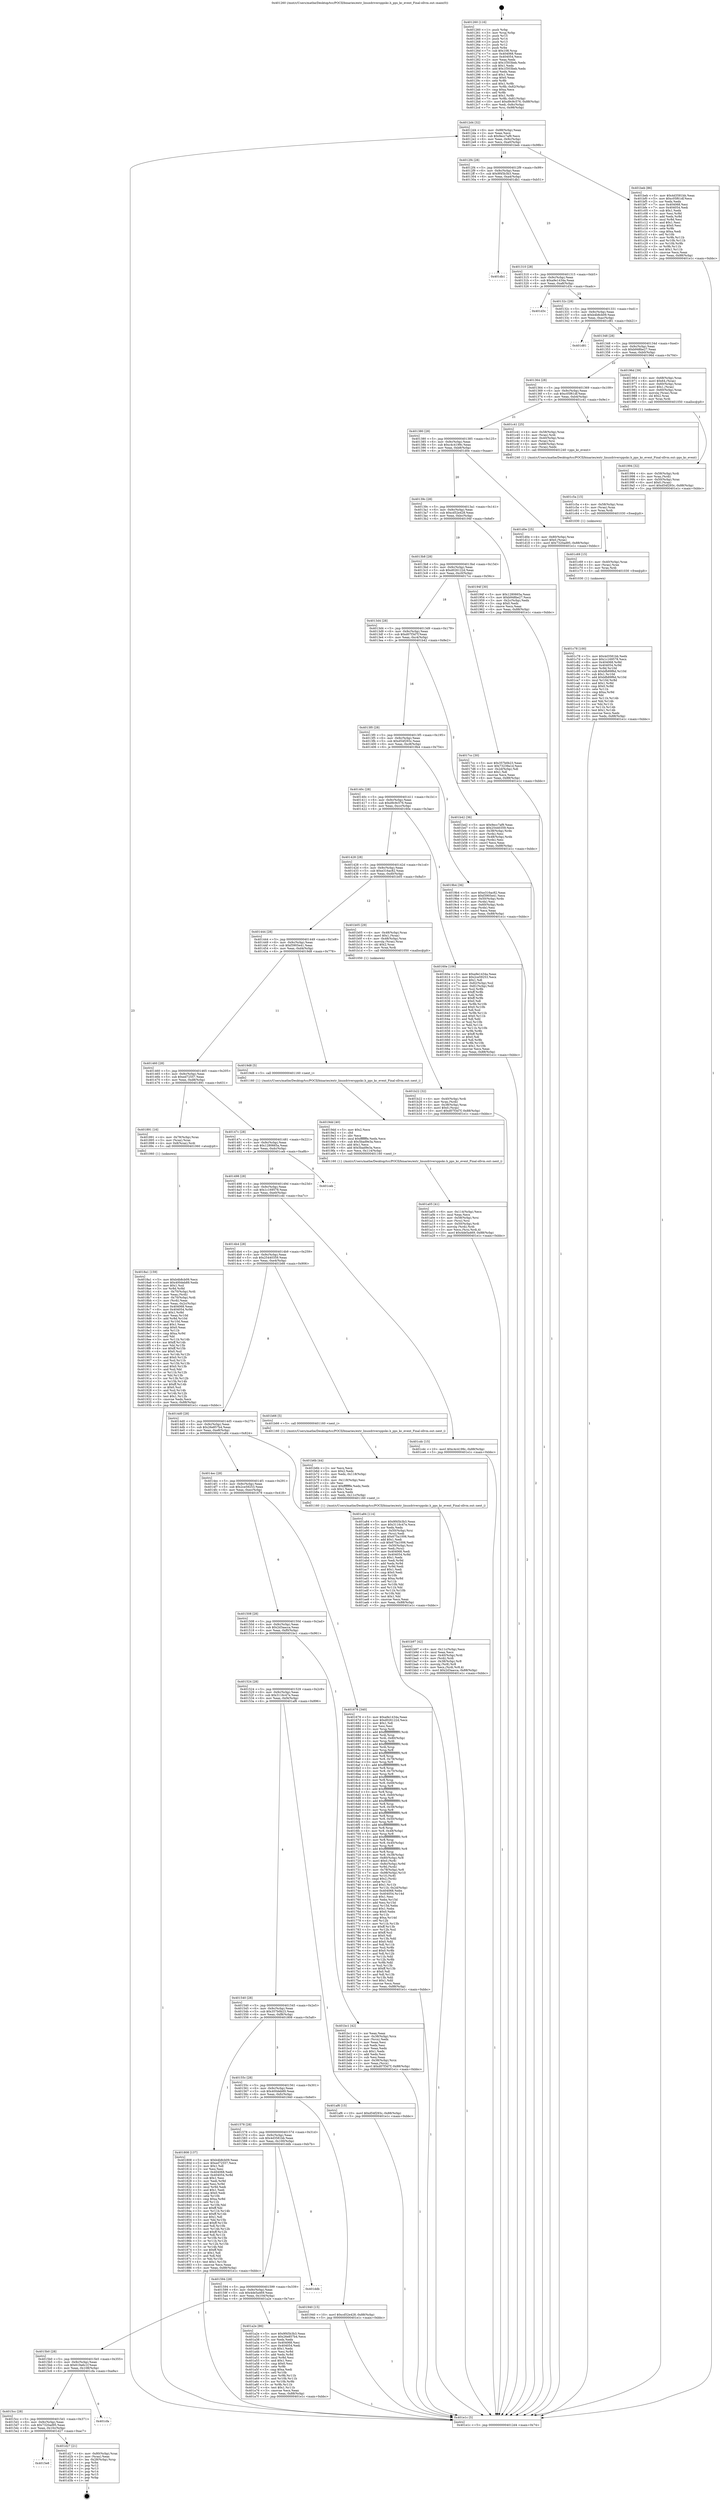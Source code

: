 digraph "0x401260" {
  label = "0x401260 (/mnt/c/Users/mathe/Desktop/tcc/POCII/binaries/extr_linuxdriversppskc.h_pps_kc_event_Final-ollvm.out::main(0))"
  labelloc = "t"
  node[shape=record]

  Entry [label="",width=0.3,height=0.3,shape=circle,fillcolor=black,style=filled]
  "0x4012d4" [label="{
     0x4012d4 [32]\l
     | [instrs]\l
     &nbsp;&nbsp;0x4012d4 \<+6\>: mov -0x88(%rbp),%eax\l
     &nbsp;&nbsp;0x4012da \<+2\>: mov %eax,%ecx\l
     &nbsp;&nbsp;0x4012dc \<+6\>: sub $0x9ecc7af9,%ecx\l
     &nbsp;&nbsp;0x4012e2 \<+6\>: mov %eax,-0x9c(%rbp)\l
     &nbsp;&nbsp;0x4012e8 \<+6\>: mov %ecx,-0xa0(%rbp)\l
     &nbsp;&nbsp;0x4012ee \<+6\>: je 0000000000401beb \<main+0x98b\>\l
  }"]
  "0x401beb" [label="{
     0x401beb [86]\l
     | [instrs]\l
     &nbsp;&nbsp;0x401beb \<+5\>: mov $0x4d3581bb,%eax\l
     &nbsp;&nbsp;0x401bf0 \<+5\>: mov $0xc05f61df,%ecx\l
     &nbsp;&nbsp;0x401bf5 \<+2\>: xor %edx,%edx\l
     &nbsp;&nbsp;0x401bf7 \<+7\>: mov 0x404068,%esi\l
     &nbsp;&nbsp;0x401bfe \<+7\>: mov 0x404054,%edi\l
     &nbsp;&nbsp;0x401c05 \<+3\>: sub $0x1,%edx\l
     &nbsp;&nbsp;0x401c08 \<+3\>: mov %esi,%r8d\l
     &nbsp;&nbsp;0x401c0b \<+3\>: add %edx,%r8d\l
     &nbsp;&nbsp;0x401c0e \<+4\>: imul %r8d,%esi\l
     &nbsp;&nbsp;0x401c12 \<+3\>: and $0x1,%esi\l
     &nbsp;&nbsp;0x401c15 \<+3\>: cmp $0x0,%esi\l
     &nbsp;&nbsp;0x401c18 \<+4\>: sete %r9b\l
     &nbsp;&nbsp;0x401c1c \<+3\>: cmp $0xa,%edi\l
     &nbsp;&nbsp;0x401c1f \<+4\>: setl %r10b\l
     &nbsp;&nbsp;0x401c23 \<+3\>: mov %r9b,%r11b\l
     &nbsp;&nbsp;0x401c26 \<+3\>: and %r10b,%r11b\l
     &nbsp;&nbsp;0x401c29 \<+3\>: xor %r10b,%r9b\l
     &nbsp;&nbsp;0x401c2c \<+3\>: or %r9b,%r11b\l
     &nbsp;&nbsp;0x401c2f \<+4\>: test $0x1,%r11b\l
     &nbsp;&nbsp;0x401c33 \<+3\>: cmovne %ecx,%eax\l
     &nbsp;&nbsp;0x401c36 \<+6\>: mov %eax,-0x88(%rbp)\l
     &nbsp;&nbsp;0x401c3c \<+5\>: jmp 0000000000401e1c \<main+0xbbc\>\l
  }"]
  "0x4012f4" [label="{
     0x4012f4 [28]\l
     | [instrs]\l
     &nbsp;&nbsp;0x4012f4 \<+5\>: jmp 00000000004012f9 \<main+0x99\>\l
     &nbsp;&nbsp;0x4012f9 \<+6\>: mov -0x9c(%rbp),%eax\l
     &nbsp;&nbsp;0x4012ff \<+5\>: sub $0x9f45b3b3,%eax\l
     &nbsp;&nbsp;0x401304 \<+6\>: mov %eax,-0xa4(%rbp)\l
     &nbsp;&nbsp;0x40130a \<+6\>: je 0000000000401db1 \<main+0xb51\>\l
  }"]
  Exit [label="",width=0.3,height=0.3,shape=circle,fillcolor=black,style=filled,peripheries=2]
  "0x401db1" [label="{
     0x401db1\l
  }", style=dashed]
  "0x401310" [label="{
     0x401310 [28]\l
     | [instrs]\l
     &nbsp;&nbsp;0x401310 \<+5\>: jmp 0000000000401315 \<main+0xb5\>\l
     &nbsp;&nbsp;0x401315 \<+6\>: mov -0x9c(%rbp),%eax\l
     &nbsp;&nbsp;0x40131b \<+5\>: sub $0xa9e1434a,%eax\l
     &nbsp;&nbsp;0x401320 \<+6\>: mov %eax,-0xa8(%rbp)\l
     &nbsp;&nbsp;0x401326 \<+6\>: je 0000000000401d3c \<main+0xadc\>\l
  }"]
  "0x4015e8" [label="{
     0x4015e8\l
  }", style=dashed]
  "0x401d3c" [label="{
     0x401d3c\l
  }", style=dashed]
  "0x40132c" [label="{
     0x40132c [28]\l
     | [instrs]\l
     &nbsp;&nbsp;0x40132c \<+5\>: jmp 0000000000401331 \<main+0xd1\>\l
     &nbsp;&nbsp;0x401331 \<+6\>: mov -0x9c(%rbp),%eax\l
     &nbsp;&nbsp;0x401337 \<+5\>: sub $0xb4b8cb09,%eax\l
     &nbsp;&nbsp;0x40133c \<+6\>: mov %eax,-0xac(%rbp)\l
     &nbsp;&nbsp;0x401342 \<+6\>: je 0000000000401d81 \<main+0xb21\>\l
  }"]
  "0x401d27" [label="{
     0x401d27 [21]\l
     | [instrs]\l
     &nbsp;&nbsp;0x401d27 \<+4\>: mov -0x80(%rbp),%rax\l
     &nbsp;&nbsp;0x401d2b \<+2\>: mov (%rax),%eax\l
     &nbsp;&nbsp;0x401d2d \<+4\>: lea -0x28(%rbp),%rsp\l
     &nbsp;&nbsp;0x401d31 \<+1\>: pop %rbx\l
     &nbsp;&nbsp;0x401d32 \<+2\>: pop %r12\l
     &nbsp;&nbsp;0x401d34 \<+2\>: pop %r13\l
     &nbsp;&nbsp;0x401d36 \<+2\>: pop %r14\l
     &nbsp;&nbsp;0x401d38 \<+2\>: pop %r15\l
     &nbsp;&nbsp;0x401d3a \<+1\>: pop %rbp\l
     &nbsp;&nbsp;0x401d3b \<+1\>: ret\l
  }"]
  "0x401d81" [label="{
     0x401d81\l
  }", style=dashed]
  "0x401348" [label="{
     0x401348 [28]\l
     | [instrs]\l
     &nbsp;&nbsp;0x401348 \<+5\>: jmp 000000000040134d \<main+0xed\>\l
     &nbsp;&nbsp;0x40134d \<+6\>: mov -0x9c(%rbp),%eax\l
     &nbsp;&nbsp;0x401353 \<+5\>: sub $0xb948be27,%eax\l
     &nbsp;&nbsp;0x401358 \<+6\>: mov %eax,-0xb0(%rbp)\l
     &nbsp;&nbsp;0x40135e \<+6\>: je 000000000040196d \<main+0x70d\>\l
  }"]
  "0x4015cc" [label="{
     0x4015cc [28]\l
     | [instrs]\l
     &nbsp;&nbsp;0x4015cc \<+5\>: jmp 00000000004015d1 \<main+0x371\>\l
     &nbsp;&nbsp;0x4015d1 \<+6\>: mov -0x9c(%rbp),%eax\l
     &nbsp;&nbsp;0x4015d7 \<+5\>: sub $0x7320ad95,%eax\l
     &nbsp;&nbsp;0x4015dc \<+6\>: mov %eax,-0x10c(%rbp)\l
     &nbsp;&nbsp;0x4015e2 \<+6\>: je 0000000000401d27 \<main+0xac7\>\l
  }"]
  "0x40196d" [label="{
     0x40196d [39]\l
     | [instrs]\l
     &nbsp;&nbsp;0x40196d \<+4\>: mov -0x68(%rbp),%rax\l
     &nbsp;&nbsp;0x401971 \<+6\>: movl $0x64,(%rax)\l
     &nbsp;&nbsp;0x401977 \<+4\>: mov -0x60(%rbp),%rax\l
     &nbsp;&nbsp;0x40197b \<+6\>: movl $0x1,(%rax)\l
     &nbsp;&nbsp;0x401981 \<+4\>: mov -0x60(%rbp),%rax\l
     &nbsp;&nbsp;0x401985 \<+3\>: movslq (%rax),%rax\l
     &nbsp;&nbsp;0x401988 \<+4\>: shl $0x2,%rax\l
     &nbsp;&nbsp;0x40198c \<+3\>: mov %rax,%rdi\l
     &nbsp;&nbsp;0x40198f \<+5\>: call 0000000000401050 \<malloc@plt\>\l
     | [calls]\l
     &nbsp;&nbsp;0x401050 \{1\} (unknown)\l
  }"]
  "0x401364" [label="{
     0x401364 [28]\l
     | [instrs]\l
     &nbsp;&nbsp;0x401364 \<+5\>: jmp 0000000000401369 \<main+0x109\>\l
     &nbsp;&nbsp;0x401369 \<+6\>: mov -0x9c(%rbp),%eax\l
     &nbsp;&nbsp;0x40136f \<+5\>: sub $0xc05f61df,%eax\l
     &nbsp;&nbsp;0x401374 \<+6\>: mov %eax,-0xb4(%rbp)\l
     &nbsp;&nbsp;0x40137a \<+6\>: je 0000000000401c41 \<main+0x9e1\>\l
  }"]
  "0x401cfa" [label="{
     0x401cfa\l
  }", style=dashed]
  "0x401c41" [label="{
     0x401c41 [25]\l
     | [instrs]\l
     &nbsp;&nbsp;0x401c41 \<+4\>: mov -0x58(%rbp),%rax\l
     &nbsp;&nbsp;0x401c45 \<+3\>: mov (%rax),%rdi\l
     &nbsp;&nbsp;0x401c48 \<+4\>: mov -0x40(%rbp),%rax\l
     &nbsp;&nbsp;0x401c4c \<+3\>: mov (%rax),%rsi\l
     &nbsp;&nbsp;0x401c4f \<+4\>: mov -0x68(%rbp),%rax\l
     &nbsp;&nbsp;0x401c53 \<+2\>: mov (%rax),%edx\l
     &nbsp;&nbsp;0x401c55 \<+5\>: call 0000000000401240 \<pps_kc_event\>\l
     | [calls]\l
     &nbsp;&nbsp;0x401240 \{1\} (/mnt/c/Users/mathe/Desktop/tcc/POCII/binaries/extr_linuxdriversppskc.h_pps_kc_event_Final-ollvm.out::pps_kc_event)\l
  }"]
  "0x401380" [label="{
     0x401380 [28]\l
     | [instrs]\l
     &nbsp;&nbsp;0x401380 \<+5\>: jmp 0000000000401385 \<main+0x125\>\l
     &nbsp;&nbsp;0x401385 \<+6\>: mov -0x9c(%rbp),%eax\l
     &nbsp;&nbsp;0x40138b \<+5\>: sub $0xc4c4199c,%eax\l
     &nbsp;&nbsp;0x401390 \<+6\>: mov %eax,-0xb8(%rbp)\l
     &nbsp;&nbsp;0x401396 \<+6\>: je 0000000000401d0e \<main+0xaae\>\l
  }"]
  "0x401c78" [label="{
     0x401c78 [100]\l
     | [instrs]\l
     &nbsp;&nbsp;0x401c78 \<+5\>: mov $0x4d3581bb,%edx\l
     &nbsp;&nbsp;0x401c7d \<+5\>: mov $0x1c169578,%ecx\l
     &nbsp;&nbsp;0x401c82 \<+8\>: mov 0x404068,%r8d\l
     &nbsp;&nbsp;0x401c8a \<+8\>: mov 0x404054,%r9d\l
     &nbsp;&nbsp;0x401c92 \<+3\>: mov %r8d,%r10d\l
     &nbsp;&nbsp;0x401c95 \<+7\>: sub $0xbfb89f6d,%r10d\l
     &nbsp;&nbsp;0x401c9c \<+4\>: sub $0x1,%r10d\l
     &nbsp;&nbsp;0x401ca0 \<+7\>: add $0xbfb89f6d,%r10d\l
     &nbsp;&nbsp;0x401ca7 \<+4\>: imul %r10d,%r8d\l
     &nbsp;&nbsp;0x401cab \<+4\>: and $0x1,%r8d\l
     &nbsp;&nbsp;0x401caf \<+4\>: cmp $0x0,%r8d\l
     &nbsp;&nbsp;0x401cb3 \<+4\>: sete %r11b\l
     &nbsp;&nbsp;0x401cb7 \<+4\>: cmp $0xa,%r9d\l
     &nbsp;&nbsp;0x401cbb \<+3\>: setl %bl\l
     &nbsp;&nbsp;0x401cbe \<+3\>: mov %r11b,%r14b\l
     &nbsp;&nbsp;0x401cc1 \<+3\>: and %bl,%r14b\l
     &nbsp;&nbsp;0x401cc4 \<+3\>: xor %bl,%r11b\l
     &nbsp;&nbsp;0x401cc7 \<+3\>: or %r11b,%r14b\l
     &nbsp;&nbsp;0x401cca \<+4\>: test $0x1,%r14b\l
     &nbsp;&nbsp;0x401cce \<+3\>: cmovne %ecx,%edx\l
     &nbsp;&nbsp;0x401cd1 \<+6\>: mov %edx,-0x88(%rbp)\l
     &nbsp;&nbsp;0x401cd7 \<+5\>: jmp 0000000000401e1c \<main+0xbbc\>\l
  }"]
  "0x401d0e" [label="{
     0x401d0e [25]\l
     | [instrs]\l
     &nbsp;&nbsp;0x401d0e \<+4\>: mov -0x80(%rbp),%rax\l
     &nbsp;&nbsp;0x401d12 \<+6\>: movl $0x0,(%rax)\l
     &nbsp;&nbsp;0x401d18 \<+10\>: movl $0x7320ad95,-0x88(%rbp)\l
     &nbsp;&nbsp;0x401d22 \<+5\>: jmp 0000000000401e1c \<main+0xbbc\>\l
  }"]
  "0x40139c" [label="{
     0x40139c [28]\l
     | [instrs]\l
     &nbsp;&nbsp;0x40139c \<+5\>: jmp 00000000004013a1 \<main+0x141\>\l
     &nbsp;&nbsp;0x4013a1 \<+6\>: mov -0x9c(%rbp),%eax\l
     &nbsp;&nbsp;0x4013a7 \<+5\>: sub $0xcd52e428,%eax\l
     &nbsp;&nbsp;0x4013ac \<+6\>: mov %eax,-0xbc(%rbp)\l
     &nbsp;&nbsp;0x4013b2 \<+6\>: je 000000000040194f \<main+0x6ef\>\l
  }"]
  "0x401c69" [label="{
     0x401c69 [15]\l
     | [instrs]\l
     &nbsp;&nbsp;0x401c69 \<+4\>: mov -0x40(%rbp),%rax\l
     &nbsp;&nbsp;0x401c6d \<+3\>: mov (%rax),%rax\l
     &nbsp;&nbsp;0x401c70 \<+3\>: mov %rax,%rdi\l
     &nbsp;&nbsp;0x401c73 \<+5\>: call 0000000000401030 \<free@plt\>\l
     | [calls]\l
     &nbsp;&nbsp;0x401030 \{1\} (unknown)\l
  }"]
  "0x40194f" [label="{
     0x40194f [30]\l
     | [instrs]\l
     &nbsp;&nbsp;0x40194f \<+5\>: mov $0x1280665a,%eax\l
     &nbsp;&nbsp;0x401954 \<+5\>: mov $0xb948be27,%ecx\l
     &nbsp;&nbsp;0x401959 \<+3\>: mov -0x2c(%rbp),%edx\l
     &nbsp;&nbsp;0x40195c \<+3\>: cmp $0x0,%edx\l
     &nbsp;&nbsp;0x40195f \<+3\>: cmove %ecx,%eax\l
     &nbsp;&nbsp;0x401962 \<+6\>: mov %eax,-0x88(%rbp)\l
     &nbsp;&nbsp;0x401968 \<+5\>: jmp 0000000000401e1c \<main+0xbbc\>\l
  }"]
  "0x4013b8" [label="{
     0x4013b8 [28]\l
     | [instrs]\l
     &nbsp;&nbsp;0x4013b8 \<+5\>: jmp 00000000004013bd \<main+0x15d\>\l
     &nbsp;&nbsp;0x4013bd \<+6\>: mov -0x9c(%rbp),%eax\l
     &nbsp;&nbsp;0x4013c3 \<+5\>: sub $0xd026122d,%eax\l
     &nbsp;&nbsp;0x4013c8 \<+6\>: mov %eax,-0xc0(%rbp)\l
     &nbsp;&nbsp;0x4013ce \<+6\>: je 00000000004017cc \<main+0x56c\>\l
  }"]
  "0x401c5a" [label="{
     0x401c5a [15]\l
     | [instrs]\l
     &nbsp;&nbsp;0x401c5a \<+4\>: mov -0x58(%rbp),%rax\l
     &nbsp;&nbsp;0x401c5e \<+3\>: mov (%rax),%rax\l
     &nbsp;&nbsp;0x401c61 \<+3\>: mov %rax,%rdi\l
     &nbsp;&nbsp;0x401c64 \<+5\>: call 0000000000401030 \<free@plt\>\l
     | [calls]\l
     &nbsp;&nbsp;0x401030 \{1\} (unknown)\l
  }"]
  "0x4017cc" [label="{
     0x4017cc [30]\l
     | [instrs]\l
     &nbsp;&nbsp;0x4017cc \<+5\>: mov $0x357b0b23,%eax\l
     &nbsp;&nbsp;0x4017d1 \<+5\>: mov $0x73239a1d,%ecx\l
     &nbsp;&nbsp;0x4017d6 \<+3\>: mov -0x2d(%rbp),%dl\l
     &nbsp;&nbsp;0x4017d9 \<+3\>: test $0x1,%dl\l
     &nbsp;&nbsp;0x4017dc \<+3\>: cmovne %ecx,%eax\l
     &nbsp;&nbsp;0x4017df \<+6\>: mov %eax,-0x88(%rbp)\l
     &nbsp;&nbsp;0x4017e5 \<+5\>: jmp 0000000000401e1c \<main+0xbbc\>\l
  }"]
  "0x4013d4" [label="{
     0x4013d4 [28]\l
     | [instrs]\l
     &nbsp;&nbsp;0x4013d4 \<+5\>: jmp 00000000004013d9 \<main+0x179\>\l
     &nbsp;&nbsp;0x4013d9 \<+6\>: mov -0x9c(%rbp),%eax\l
     &nbsp;&nbsp;0x4013df \<+5\>: sub $0xd07f3d7f,%eax\l
     &nbsp;&nbsp;0x4013e4 \<+6\>: mov %eax,-0xc4(%rbp)\l
     &nbsp;&nbsp;0x4013ea \<+6\>: je 0000000000401b42 \<main+0x8e2\>\l
  }"]
  "0x401b97" [label="{
     0x401b97 [42]\l
     | [instrs]\l
     &nbsp;&nbsp;0x401b97 \<+6\>: mov -0x11c(%rbp),%ecx\l
     &nbsp;&nbsp;0x401b9d \<+3\>: imul %eax,%ecx\l
     &nbsp;&nbsp;0x401ba0 \<+4\>: mov -0x40(%rbp),%rdi\l
     &nbsp;&nbsp;0x401ba4 \<+3\>: mov (%rdi),%rdi\l
     &nbsp;&nbsp;0x401ba7 \<+4\>: mov -0x38(%rbp),%r8\l
     &nbsp;&nbsp;0x401bab \<+3\>: movslq (%r8),%r8\l
     &nbsp;&nbsp;0x401bae \<+4\>: mov %ecx,(%rdi,%r8,4)\l
     &nbsp;&nbsp;0x401bb2 \<+10\>: movl $0x2d3aacca,-0x88(%rbp)\l
     &nbsp;&nbsp;0x401bbc \<+5\>: jmp 0000000000401e1c \<main+0xbbc\>\l
  }"]
  "0x401b42" [label="{
     0x401b42 [36]\l
     | [instrs]\l
     &nbsp;&nbsp;0x401b42 \<+5\>: mov $0x9ecc7af9,%eax\l
     &nbsp;&nbsp;0x401b47 \<+5\>: mov $0x25440359,%ecx\l
     &nbsp;&nbsp;0x401b4c \<+4\>: mov -0x38(%rbp),%rdx\l
     &nbsp;&nbsp;0x401b50 \<+2\>: mov (%rdx),%esi\l
     &nbsp;&nbsp;0x401b52 \<+4\>: mov -0x48(%rbp),%rdx\l
     &nbsp;&nbsp;0x401b56 \<+2\>: cmp (%rdx),%esi\l
     &nbsp;&nbsp;0x401b58 \<+3\>: cmovl %ecx,%eax\l
     &nbsp;&nbsp;0x401b5b \<+6\>: mov %eax,-0x88(%rbp)\l
     &nbsp;&nbsp;0x401b61 \<+5\>: jmp 0000000000401e1c \<main+0xbbc\>\l
  }"]
  "0x4013f0" [label="{
     0x4013f0 [28]\l
     | [instrs]\l
     &nbsp;&nbsp;0x4013f0 \<+5\>: jmp 00000000004013f5 \<main+0x195\>\l
     &nbsp;&nbsp;0x4013f5 \<+6\>: mov -0x9c(%rbp),%eax\l
     &nbsp;&nbsp;0x4013fb \<+5\>: sub $0xd54f293c,%eax\l
     &nbsp;&nbsp;0x401400 \<+6\>: mov %eax,-0xc8(%rbp)\l
     &nbsp;&nbsp;0x401406 \<+6\>: je 00000000004019b4 \<main+0x754\>\l
  }"]
  "0x401b6b" [label="{
     0x401b6b [44]\l
     | [instrs]\l
     &nbsp;&nbsp;0x401b6b \<+2\>: xor %ecx,%ecx\l
     &nbsp;&nbsp;0x401b6d \<+5\>: mov $0x2,%edx\l
     &nbsp;&nbsp;0x401b72 \<+6\>: mov %edx,-0x118(%rbp)\l
     &nbsp;&nbsp;0x401b78 \<+1\>: cltd\l
     &nbsp;&nbsp;0x401b79 \<+6\>: mov -0x118(%rbp),%esi\l
     &nbsp;&nbsp;0x401b7f \<+2\>: idiv %esi\l
     &nbsp;&nbsp;0x401b81 \<+6\>: imul $0xfffffffe,%edx,%edx\l
     &nbsp;&nbsp;0x401b87 \<+3\>: sub $0x1,%ecx\l
     &nbsp;&nbsp;0x401b8a \<+2\>: sub %ecx,%edx\l
     &nbsp;&nbsp;0x401b8c \<+6\>: mov %edx,-0x11c(%rbp)\l
     &nbsp;&nbsp;0x401b92 \<+5\>: call 0000000000401160 \<next_i\>\l
     | [calls]\l
     &nbsp;&nbsp;0x401160 \{1\} (/mnt/c/Users/mathe/Desktop/tcc/POCII/binaries/extr_linuxdriversppskc.h_pps_kc_event_Final-ollvm.out::next_i)\l
  }"]
  "0x4019b4" [label="{
     0x4019b4 [36]\l
     | [instrs]\l
     &nbsp;&nbsp;0x4019b4 \<+5\>: mov $0xe316ac82,%eax\l
     &nbsp;&nbsp;0x4019b9 \<+5\>: mov $0xf3905e41,%ecx\l
     &nbsp;&nbsp;0x4019be \<+4\>: mov -0x50(%rbp),%rdx\l
     &nbsp;&nbsp;0x4019c2 \<+2\>: mov (%rdx),%esi\l
     &nbsp;&nbsp;0x4019c4 \<+4\>: mov -0x60(%rbp),%rdx\l
     &nbsp;&nbsp;0x4019c8 \<+2\>: cmp (%rdx),%esi\l
     &nbsp;&nbsp;0x4019ca \<+3\>: cmovl %ecx,%eax\l
     &nbsp;&nbsp;0x4019cd \<+6\>: mov %eax,-0x88(%rbp)\l
     &nbsp;&nbsp;0x4019d3 \<+5\>: jmp 0000000000401e1c \<main+0xbbc\>\l
  }"]
  "0x40140c" [label="{
     0x40140c [28]\l
     | [instrs]\l
     &nbsp;&nbsp;0x40140c \<+5\>: jmp 0000000000401411 \<main+0x1b1\>\l
     &nbsp;&nbsp;0x401411 \<+6\>: mov -0x9c(%rbp),%eax\l
     &nbsp;&nbsp;0x401417 \<+5\>: sub $0xd9c9c576,%eax\l
     &nbsp;&nbsp;0x40141c \<+6\>: mov %eax,-0xcc(%rbp)\l
     &nbsp;&nbsp;0x401422 \<+6\>: je 000000000040160e \<main+0x3ae\>\l
  }"]
  "0x401b22" [label="{
     0x401b22 [32]\l
     | [instrs]\l
     &nbsp;&nbsp;0x401b22 \<+4\>: mov -0x40(%rbp),%rdi\l
     &nbsp;&nbsp;0x401b26 \<+3\>: mov %rax,(%rdi)\l
     &nbsp;&nbsp;0x401b29 \<+4\>: mov -0x38(%rbp),%rax\l
     &nbsp;&nbsp;0x401b2d \<+6\>: movl $0x0,(%rax)\l
     &nbsp;&nbsp;0x401b33 \<+10\>: movl $0xd07f3d7f,-0x88(%rbp)\l
     &nbsp;&nbsp;0x401b3d \<+5\>: jmp 0000000000401e1c \<main+0xbbc\>\l
  }"]
  "0x40160e" [label="{
     0x40160e [106]\l
     | [instrs]\l
     &nbsp;&nbsp;0x40160e \<+5\>: mov $0xa9e1434a,%eax\l
     &nbsp;&nbsp;0x401613 \<+5\>: mov $0x2ce59253,%ecx\l
     &nbsp;&nbsp;0x401618 \<+2\>: mov $0x1,%dl\l
     &nbsp;&nbsp;0x40161a \<+7\>: mov -0x82(%rbp),%sil\l
     &nbsp;&nbsp;0x401621 \<+7\>: mov -0x81(%rbp),%dil\l
     &nbsp;&nbsp;0x401628 \<+3\>: mov %sil,%r8b\l
     &nbsp;&nbsp;0x40162b \<+4\>: xor $0xff,%r8b\l
     &nbsp;&nbsp;0x40162f \<+3\>: mov %dil,%r9b\l
     &nbsp;&nbsp;0x401632 \<+4\>: xor $0xff,%r9b\l
     &nbsp;&nbsp;0x401636 \<+3\>: xor $0x0,%dl\l
     &nbsp;&nbsp;0x401639 \<+3\>: mov %r8b,%r10b\l
     &nbsp;&nbsp;0x40163c \<+4\>: and $0x0,%r10b\l
     &nbsp;&nbsp;0x401640 \<+3\>: and %dl,%sil\l
     &nbsp;&nbsp;0x401643 \<+3\>: mov %r9b,%r11b\l
     &nbsp;&nbsp;0x401646 \<+4\>: and $0x0,%r11b\l
     &nbsp;&nbsp;0x40164a \<+3\>: and %dl,%dil\l
     &nbsp;&nbsp;0x40164d \<+3\>: or %sil,%r10b\l
     &nbsp;&nbsp;0x401650 \<+3\>: or %dil,%r11b\l
     &nbsp;&nbsp;0x401653 \<+3\>: xor %r11b,%r10b\l
     &nbsp;&nbsp;0x401656 \<+3\>: or %r9b,%r8b\l
     &nbsp;&nbsp;0x401659 \<+4\>: xor $0xff,%r8b\l
     &nbsp;&nbsp;0x40165d \<+3\>: or $0x0,%dl\l
     &nbsp;&nbsp;0x401660 \<+3\>: and %dl,%r8b\l
     &nbsp;&nbsp;0x401663 \<+3\>: or %r8b,%r10b\l
     &nbsp;&nbsp;0x401666 \<+4\>: test $0x1,%r10b\l
     &nbsp;&nbsp;0x40166a \<+3\>: cmovne %ecx,%eax\l
     &nbsp;&nbsp;0x40166d \<+6\>: mov %eax,-0x88(%rbp)\l
     &nbsp;&nbsp;0x401673 \<+5\>: jmp 0000000000401e1c \<main+0xbbc\>\l
  }"]
  "0x401428" [label="{
     0x401428 [28]\l
     | [instrs]\l
     &nbsp;&nbsp;0x401428 \<+5\>: jmp 000000000040142d \<main+0x1cd\>\l
     &nbsp;&nbsp;0x40142d \<+6\>: mov -0x9c(%rbp),%eax\l
     &nbsp;&nbsp;0x401433 \<+5\>: sub $0xe316ac82,%eax\l
     &nbsp;&nbsp;0x401438 \<+6\>: mov %eax,-0xd0(%rbp)\l
     &nbsp;&nbsp;0x40143e \<+6\>: je 0000000000401b05 \<main+0x8a5\>\l
  }"]
  "0x401e1c" [label="{
     0x401e1c [5]\l
     | [instrs]\l
     &nbsp;&nbsp;0x401e1c \<+5\>: jmp 00000000004012d4 \<main+0x74\>\l
  }"]
  "0x401260" [label="{
     0x401260 [116]\l
     | [instrs]\l
     &nbsp;&nbsp;0x401260 \<+1\>: push %rbp\l
     &nbsp;&nbsp;0x401261 \<+3\>: mov %rsp,%rbp\l
     &nbsp;&nbsp;0x401264 \<+2\>: push %r15\l
     &nbsp;&nbsp;0x401266 \<+2\>: push %r14\l
     &nbsp;&nbsp;0x401268 \<+2\>: push %r13\l
     &nbsp;&nbsp;0x40126a \<+2\>: push %r12\l
     &nbsp;&nbsp;0x40126c \<+1\>: push %rbx\l
     &nbsp;&nbsp;0x40126d \<+7\>: sub $0x108,%rsp\l
     &nbsp;&nbsp;0x401274 \<+7\>: mov 0x404068,%eax\l
     &nbsp;&nbsp;0x40127b \<+7\>: mov 0x404054,%ecx\l
     &nbsp;&nbsp;0x401282 \<+2\>: mov %eax,%edx\l
     &nbsp;&nbsp;0x401284 \<+6\>: sub $0x1f303beb,%edx\l
     &nbsp;&nbsp;0x40128a \<+3\>: sub $0x1,%edx\l
     &nbsp;&nbsp;0x40128d \<+6\>: add $0x1f303beb,%edx\l
     &nbsp;&nbsp;0x401293 \<+3\>: imul %edx,%eax\l
     &nbsp;&nbsp;0x401296 \<+3\>: and $0x1,%eax\l
     &nbsp;&nbsp;0x401299 \<+3\>: cmp $0x0,%eax\l
     &nbsp;&nbsp;0x40129c \<+4\>: sete %r8b\l
     &nbsp;&nbsp;0x4012a0 \<+4\>: and $0x1,%r8b\l
     &nbsp;&nbsp;0x4012a4 \<+7\>: mov %r8b,-0x82(%rbp)\l
     &nbsp;&nbsp;0x4012ab \<+3\>: cmp $0xa,%ecx\l
     &nbsp;&nbsp;0x4012ae \<+4\>: setl %r8b\l
     &nbsp;&nbsp;0x4012b2 \<+4\>: and $0x1,%r8b\l
     &nbsp;&nbsp;0x4012b6 \<+7\>: mov %r8b,-0x81(%rbp)\l
     &nbsp;&nbsp;0x4012bd \<+10\>: movl $0xd9c9c576,-0x88(%rbp)\l
     &nbsp;&nbsp;0x4012c7 \<+6\>: mov %edi,-0x8c(%rbp)\l
     &nbsp;&nbsp;0x4012cd \<+7\>: mov %rsi,-0x98(%rbp)\l
  }"]
  "0x4015b0" [label="{
     0x4015b0 [28]\l
     | [instrs]\l
     &nbsp;&nbsp;0x4015b0 \<+5\>: jmp 00000000004015b5 \<main+0x355\>\l
     &nbsp;&nbsp;0x4015b5 \<+6\>: mov -0x9c(%rbp),%eax\l
     &nbsp;&nbsp;0x4015bb \<+5\>: sub $0x619a6c1f,%eax\l
     &nbsp;&nbsp;0x4015c0 \<+6\>: mov %eax,-0x108(%rbp)\l
     &nbsp;&nbsp;0x4015c6 \<+6\>: je 0000000000401cfa \<main+0xa9a\>\l
  }"]
  "0x401b05" [label="{
     0x401b05 [29]\l
     | [instrs]\l
     &nbsp;&nbsp;0x401b05 \<+4\>: mov -0x48(%rbp),%rax\l
     &nbsp;&nbsp;0x401b09 \<+6\>: movl $0x1,(%rax)\l
     &nbsp;&nbsp;0x401b0f \<+4\>: mov -0x48(%rbp),%rax\l
     &nbsp;&nbsp;0x401b13 \<+3\>: movslq (%rax),%rax\l
     &nbsp;&nbsp;0x401b16 \<+4\>: shl $0x2,%rax\l
     &nbsp;&nbsp;0x401b1a \<+3\>: mov %rax,%rdi\l
     &nbsp;&nbsp;0x401b1d \<+5\>: call 0000000000401050 \<malloc@plt\>\l
     | [calls]\l
     &nbsp;&nbsp;0x401050 \{1\} (unknown)\l
  }"]
  "0x401444" [label="{
     0x401444 [28]\l
     | [instrs]\l
     &nbsp;&nbsp;0x401444 \<+5\>: jmp 0000000000401449 \<main+0x1e9\>\l
     &nbsp;&nbsp;0x401449 \<+6\>: mov -0x9c(%rbp),%eax\l
     &nbsp;&nbsp;0x40144f \<+5\>: sub $0xf3905e41,%eax\l
     &nbsp;&nbsp;0x401454 \<+6\>: mov %eax,-0xd4(%rbp)\l
     &nbsp;&nbsp;0x40145a \<+6\>: je 00000000004019d8 \<main+0x778\>\l
  }"]
  "0x401a2e" [label="{
     0x401a2e [86]\l
     | [instrs]\l
     &nbsp;&nbsp;0x401a2e \<+5\>: mov $0x9f45b3b3,%eax\l
     &nbsp;&nbsp;0x401a33 \<+5\>: mov $0x26e857b4,%ecx\l
     &nbsp;&nbsp;0x401a38 \<+2\>: xor %edx,%edx\l
     &nbsp;&nbsp;0x401a3a \<+7\>: mov 0x404068,%esi\l
     &nbsp;&nbsp;0x401a41 \<+7\>: mov 0x404054,%edi\l
     &nbsp;&nbsp;0x401a48 \<+3\>: sub $0x1,%edx\l
     &nbsp;&nbsp;0x401a4b \<+3\>: mov %esi,%r8d\l
     &nbsp;&nbsp;0x401a4e \<+3\>: add %edx,%r8d\l
     &nbsp;&nbsp;0x401a51 \<+4\>: imul %r8d,%esi\l
     &nbsp;&nbsp;0x401a55 \<+3\>: and $0x1,%esi\l
     &nbsp;&nbsp;0x401a58 \<+3\>: cmp $0x0,%esi\l
     &nbsp;&nbsp;0x401a5b \<+4\>: sete %r9b\l
     &nbsp;&nbsp;0x401a5f \<+3\>: cmp $0xa,%edi\l
     &nbsp;&nbsp;0x401a62 \<+4\>: setl %r10b\l
     &nbsp;&nbsp;0x401a66 \<+3\>: mov %r9b,%r11b\l
     &nbsp;&nbsp;0x401a69 \<+3\>: and %r10b,%r11b\l
     &nbsp;&nbsp;0x401a6c \<+3\>: xor %r10b,%r9b\l
     &nbsp;&nbsp;0x401a6f \<+3\>: or %r9b,%r11b\l
     &nbsp;&nbsp;0x401a72 \<+4\>: test $0x1,%r11b\l
     &nbsp;&nbsp;0x401a76 \<+3\>: cmovne %ecx,%eax\l
     &nbsp;&nbsp;0x401a79 \<+6\>: mov %eax,-0x88(%rbp)\l
     &nbsp;&nbsp;0x401a7f \<+5\>: jmp 0000000000401e1c \<main+0xbbc\>\l
  }"]
  "0x4019d8" [label="{
     0x4019d8 [5]\l
     | [instrs]\l
     &nbsp;&nbsp;0x4019d8 \<+5\>: call 0000000000401160 \<next_i\>\l
     | [calls]\l
     &nbsp;&nbsp;0x401160 \{1\} (/mnt/c/Users/mathe/Desktop/tcc/POCII/binaries/extr_linuxdriversppskc.h_pps_kc_event_Final-ollvm.out::next_i)\l
  }"]
  "0x401460" [label="{
     0x401460 [28]\l
     | [instrs]\l
     &nbsp;&nbsp;0x401460 \<+5\>: jmp 0000000000401465 \<main+0x205\>\l
     &nbsp;&nbsp;0x401465 \<+6\>: mov -0x9c(%rbp),%eax\l
     &nbsp;&nbsp;0x40146b \<+5\>: sub $0xed72557,%eax\l
     &nbsp;&nbsp;0x401470 \<+6\>: mov %eax,-0xd8(%rbp)\l
     &nbsp;&nbsp;0x401476 \<+6\>: je 0000000000401891 \<main+0x631\>\l
  }"]
  "0x401594" [label="{
     0x401594 [28]\l
     | [instrs]\l
     &nbsp;&nbsp;0x401594 \<+5\>: jmp 0000000000401599 \<main+0x339\>\l
     &nbsp;&nbsp;0x401599 \<+6\>: mov -0x9c(%rbp),%eax\l
     &nbsp;&nbsp;0x40159f \<+5\>: sub $0x4de5a469,%eax\l
     &nbsp;&nbsp;0x4015a4 \<+6\>: mov %eax,-0x104(%rbp)\l
     &nbsp;&nbsp;0x4015aa \<+6\>: je 0000000000401a2e \<main+0x7ce\>\l
  }"]
  "0x401891" [label="{
     0x401891 [16]\l
     | [instrs]\l
     &nbsp;&nbsp;0x401891 \<+4\>: mov -0x78(%rbp),%rax\l
     &nbsp;&nbsp;0x401895 \<+3\>: mov (%rax),%rax\l
     &nbsp;&nbsp;0x401898 \<+4\>: mov 0x8(%rax),%rdi\l
     &nbsp;&nbsp;0x40189c \<+5\>: call 0000000000401060 \<atoi@plt\>\l
     | [calls]\l
     &nbsp;&nbsp;0x401060 \{1\} (unknown)\l
  }"]
  "0x40147c" [label="{
     0x40147c [28]\l
     | [instrs]\l
     &nbsp;&nbsp;0x40147c \<+5\>: jmp 0000000000401481 \<main+0x221\>\l
     &nbsp;&nbsp;0x401481 \<+6\>: mov -0x9c(%rbp),%eax\l
     &nbsp;&nbsp;0x401487 \<+5\>: sub $0x1280665a,%eax\l
     &nbsp;&nbsp;0x40148c \<+6\>: mov %eax,-0xdc(%rbp)\l
     &nbsp;&nbsp;0x401492 \<+6\>: je 0000000000401ceb \<main+0xa8b\>\l
  }"]
  "0x401ddb" [label="{
     0x401ddb\l
  }", style=dashed]
  "0x401ceb" [label="{
     0x401ceb\l
  }", style=dashed]
  "0x401498" [label="{
     0x401498 [28]\l
     | [instrs]\l
     &nbsp;&nbsp;0x401498 \<+5\>: jmp 000000000040149d \<main+0x23d\>\l
     &nbsp;&nbsp;0x40149d \<+6\>: mov -0x9c(%rbp),%eax\l
     &nbsp;&nbsp;0x4014a3 \<+5\>: sub $0x1c169578,%eax\l
     &nbsp;&nbsp;0x4014a8 \<+6\>: mov %eax,-0xe0(%rbp)\l
     &nbsp;&nbsp;0x4014ae \<+6\>: je 0000000000401cdc \<main+0xa7c\>\l
  }"]
  "0x401a05" [label="{
     0x401a05 [41]\l
     | [instrs]\l
     &nbsp;&nbsp;0x401a05 \<+6\>: mov -0x114(%rbp),%ecx\l
     &nbsp;&nbsp;0x401a0b \<+3\>: imul %eax,%ecx\l
     &nbsp;&nbsp;0x401a0e \<+4\>: mov -0x58(%rbp),%rsi\l
     &nbsp;&nbsp;0x401a12 \<+3\>: mov (%rsi),%rsi\l
     &nbsp;&nbsp;0x401a15 \<+4\>: mov -0x50(%rbp),%rdi\l
     &nbsp;&nbsp;0x401a19 \<+3\>: movslq (%rdi),%rdi\l
     &nbsp;&nbsp;0x401a1c \<+3\>: mov %ecx,(%rsi,%rdi,4)\l
     &nbsp;&nbsp;0x401a1f \<+10\>: movl $0x4de5a469,-0x88(%rbp)\l
     &nbsp;&nbsp;0x401a29 \<+5\>: jmp 0000000000401e1c \<main+0xbbc\>\l
  }"]
  "0x401cdc" [label="{
     0x401cdc [15]\l
     | [instrs]\l
     &nbsp;&nbsp;0x401cdc \<+10\>: movl $0xc4c4199c,-0x88(%rbp)\l
     &nbsp;&nbsp;0x401ce6 \<+5\>: jmp 0000000000401e1c \<main+0xbbc\>\l
  }"]
  "0x4014b4" [label="{
     0x4014b4 [28]\l
     | [instrs]\l
     &nbsp;&nbsp;0x4014b4 \<+5\>: jmp 00000000004014b9 \<main+0x259\>\l
     &nbsp;&nbsp;0x4014b9 \<+6\>: mov -0x9c(%rbp),%eax\l
     &nbsp;&nbsp;0x4014bf \<+5\>: sub $0x25440359,%eax\l
     &nbsp;&nbsp;0x4014c4 \<+6\>: mov %eax,-0xe4(%rbp)\l
     &nbsp;&nbsp;0x4014ca \<+6\>: je 0000000000401b66 \<main+0x906\>\l
  }"]
  "0x4019dd" [label="{
     0x4019dd [40]\l
     | [instrs]\l
     &nbsp;&nbsp;0x4019dd \<+5\>: mov $0x2,%ecx\l
     &nbsp;&nbsp;0x4019e2 \<+1\>: cltd\l
     &nbsp;&nbsp;0x4019e3 \<+2\>: idiv %ecx\l
     &nbsp;&nbsp;0x4019e5 \<+6\>: imul $0xfffffffe,%edx,%ecx\l
     &nbsp;&nbsp;0x4019eb \<+6\>: sub $0x5bad9e3a,%ecx\l
     &nbsp;&nbsp;0x4019f1 \<+3\>: add $0x1,%ecx\l
     &nbsp;&nbsp;0x4019f4 \<+6\>: add $0x5bad9e3a,%ecx\l
     &nbsp;&nbsp;0x4019fa \<+6\>: mov %ecx,-0x114(%rbp)\l
     &nbsp;&nbsp;0x401a00 \<+5\>: call 0000000000401160 \<next_i\>\l
     | [calls]\l
     &nbsp;&nbsp;0x401160 \{1\} (/mnt/c/Users/mathe/Desktop/tcc/POCII/binaries/extr_linuxdriversppskc.h_pps_kc_event_Final-ollvm.out::next_i)\l
  }"]
  "0x401b66" [label="{
     0x401b66 [5]\l
     | [instrs]\l
     &nbsp;&nbsp;0x401b66 \<+5\>: call 0000000000401160 \<next_i\>\l
     | [calls]\l
     &nbsp;&nbsp;0x401160 \{1\} (/mnt/c/Users/mathe/Desktop/tcc/POCII/binaries/extr_linuxdriversppskc.h_pps_kc_event_Final-ollvm.out::next_i)\l
  }"]
  "0x4014d0" [label="{
     0x4014d0 [28]\l
     | [instrs]\l
     &nbsp;&nbsp;0x4014d0 \<+5\>: jmp 00000000004014d5 \<main+0x275\>\l
     &nbsp;&nbsp;0x4014d5 \<+6\>: mov -0x9c(%rbp),%eax\l
     &nbsp;&nbsp;0x4014db \<+5\>: sub $0x26e857b4,%eax\l
     &nbsp;&nbsp;0x4014e0 \<+6\>: mov %eax,-0xe8(%rbp)\l
     &nbsp;&nbsp;0x4014e6 \<+6\>: je 0000000000401a84 \<main+0x824\>\l
  }"]
  "0x401994" [label="{
     0x401994 [32]\l
     | [instrs]\l
     &nbsp;&nbsp;0x401994 \<+4\>: mov -0x58(%rbp),%rdi\l
     &nbsp;&nbsp;0x401998 \<+3\>: mov %rax,(%rdi)\l
     &nbsp;&nbsp;0x40199b \<+4\>: mov -0x50(%rbp),%rax\l
     &nbsp;&nbsp;0x40199f \<+6\>: movl $0x0,(%rax)\l
     &nbsp;&nbsp;0x4019a5 \<+10\>: movl $0xd54f293c,-0x88(%rbp)\l
     &nbsp;&nbsp;0x4019af \<+5\>: jmp 0000000000401e1c \<main+0xbbc\>\l
  }"]
  "0x401a84" [label="{
     0x401a84 [114]\l
     | [instrs]\l
     &nbsp;&nbsp;0x401a84 \<+5\>: mov $0x9f45b3b3,%eax\l
     &nbsp;&nbsp;0x401a89 \<+5\>: mov $0x3116c47e,%ecx\l
     &nbsp;&nbsp;0x401a8e \<+2\>: xor %edx,%edx\l
     &nbsp;&nbsp;0x401a90 \<+4\>: mov -0x50(%rbp),%rsi\l
     &nbsp;&nbsp;0x401a94 \<+2\>: mov (%rsi),%edi\l
     &nbsp;&nbsp;0x401a96 \<+6\>: add $0x675a1006,%edi\l
     &nbsp;&nbsp;0x401a9c \<+3\>: add $0x1,%edi\l
     &nbsp;&nbsp;0x401a9f \<+6\>: sub $0x675a1006,%edi\l
     &nbsp;&nbsp;0x401aa5 \<+4\>: mov -0x50(%rbp),%rsi\l
     &nbsp;&nbsp;0x401aa9 \<+2\>: mov %edi,(%rsi)\l
     &nbsp;&nbsp;0x401aab \<+7\>: mov 0x404068,%edi\l
     &nbsp;&nbsp;0x401ab2 \<+8\>: mov 0x404054,%r8d\l
     &nbsp;&nbsp;0x401aba \<+3\>: sub $0x1,%edx\l
     &nbsp;&nbsp;0x401abd \<+3\>: mov %edi,%r9d\l
     &nbsp;&nbsp;0x401ac0 \<+3\>: add %edx,%r9d\l
     &nbsp;&nbsp;0x401ac3 \<+4\>: imul %r9d,%edi\l
     &nbsp;&nbsp;0x401ac7 \<+3\>: and $0x1,%edi\l
     &nbsp;&nbsp;0x401aca \<+3\>: cmp $0x0,%edi\l
     &nbsp;&nbsp;0x401acd \<+4\>: sete %r10b\l
     &nbsp;&nbsp;0x401ad1 \<+4\>: cmp $0xa,%r8d\l
     &nbsp;&nbsp;0x401ad5 \<+4\>: setl %r11b\l
     &nbsp;&nbsp;0x401ad9 \<+3\>: mov %r10b,%bl\l
     &nbsp;&nbsp;0x401adc \<+3\>: and %r11b,%bl\l
     &nbsp;&nbsp;0x401adf \<+3\>: xor %r11b,%r10b\l
     &nbsp;&nbsp;0x401ae2 \<+3\>: or %r10b,%bl\l
     &nbsp;&nbsp;0x401ae5 \<+3\>: test $0x1,%bl\l
     &nbsp;&nbsp;0x401ae8 \<+3\>: cmovne %ecx,%eax\l
     &nbsp;&nbsp;0x401aeb \<+6\>: mov %eax,-0x88(%rbp)\l
     &nbsp;&nbsp;0x401af1 \<+5\>: jmp 0000000000401e1c \<main+0xbbc\>\l
  }"]
  "0x4014ec" [label="{
     0x4014ec [28]\l
     | [instrs]\l
     &nbsp;&nbsp;0x4014ec \<+5\>: jmp 00000000004014f1 \<main+0x291\>\l
     &nbsp;&nbsp;0x4014f1 \<+6\>: mov -0x9c(%rbp),%eax\l
     &nbsp;&nbsp;0x4014f7 \<+5\>: sub $0x2ce59253,%eax\l
     &nbsp;&nbsp;0x4014fc \<+6\>: mov %eax,-0xec(%rbp)\l
     &nbsp;&nbsp;0x401502 \<+6\>: je 0000000000401678 \<main+0x418\>\l
  }"]
  "0x401578" [label="{
     0x401578 [28]\l
     | [instrs]\l
     &nbsp;&nbsp;0x401578 \<+5\>: jmp 000000000040157d \<main+0x31d\>\l
     &nbsp;&nbsp;0x40157d \<+6\>: mov -0x9c(%rbp),%eax\l
     &nbsp;&nbsp;0x401583 \<+5\>: sub $0x4d3581bb,%eax\l
     &nbsp;&nbsp;0x401588 \<+6\>: mov %eax,-0x100(%rbp)\l
     &nbsp;&nbsp;0x40158e \<+6\>: je 0000000000401ddb \<main+0xb7b\>\l
  }"]
  "0x401678" [label="{
     0x401678 [340]\l
     | [instrs]\l
     &nbsp;&nbsp;0x401678 \<+5\>: mov $0xa9e1434a,%eax\l
     &nbsp;&nbsp;0x40167d \<+5\>: mov $0xd026122d,%ecx\l
     &nbsp;&nbsp;0x401682 \<+2\>: mov $0x1,%dl\l
     &nbsp;&nbsp;0x401684 \<+2\>: xor %esi,%esi\l
     &nbsp;&nbsp;0x401686 \<+3\>: mov %rsp,%rdi\l
     &nbsp;&nbsp;0x401689 \<+4\>: add $0xfffffffffffffff0,%rdi\l
     &nbsp;&nbsp;0x40168d \<+3\>: mov %rdi,%rsp\l
     &nbsp;&nbsp;0x401690 \<+4\>: mov %rdi,-0x80(%rbp)\l
     &nbsp;&nbsp;0x401694 \<+3\>: mov %rsp,%rdi\l
     &nbsp;&nbsp;0x401697 \<+4\>: add $0xfffffffffffffff0,%rdi\l
     &nbsp;&nbsp;0x40169b \<+3\>: mov %rdi,%rsp\l
     &nbsp;&nbsp;0x40169e \<+3\>: mov %rsp,%r8\l
     &nbsp;&nbsp;0x4016a1 \<+4\>: add $0xfffffffffffffff0,%r8\l
     &nbsp;&nbsp;0x4016a5 \<+3\>: mov %r8,%rsp\l
     &nbsp;&nbsp;0x4016a8 \<+4\>: mov %r8,-0x78(%rbp)\l
     &nbsp;&nbsp;0x4016ac \<+3\>: mov %rsp,%r8\l
     &nbsp;&nbsp;0x4016af \<+4\>: add $0xfffffffffffffff0,%r8\l
     &nbsp;&nbsp;0x4016b3 \<+3\>: mov %r8,%rsp\l
     &nbsp;&nbsp;0x4016b6 \<+4\>: mov %r8,-0x70(%rbp)\l
     &nbsp;&nbsp;0x4016ba \<+3\>: mov %rsp,%r8\l
     &nbsp;&nbsp;0x4016bd \<+4\>: add $0xfffffffffffffff0,%r8\l
     &nbsp;&nbsp;0x4016c1 \<+3\>: mov %r8,%rsp\l
     &nbsp;&nbsp;0x4016c4 \<+4\>: mov %r8,-0x68(%rbp)\l
     &nbsp;&nbsp;0x4016c8 \<+3\>: mov %rsp,%r8\l
     &nbsp;&nbsp;0x4016cb \<+4\>: add $0xfffffffffffffff0,%r8\l
     &nbsp;&nbsp;0x4016cf \<+3\>: mov %r8,%rsp\l
     &nbsp;&nbsp;0x4016d2 \<+4\>: mov %r8,-0x60(%rbp)\l
     &nbsp;&nbsp;0x4016d6 \<+3\>: mov %rsp,%r8\l
     &nbsp;&nbsp;0x4016d9 \<+4\>: add $0xfffffffffffffff0,%r8\l
     &nbsp;&nbsp;0x4016dd \<+3\>: mov %r8,%rsp\l
     &nbsp;&nbsp;0x4016e0 \<+4\>: mov %r8,-0x58(%rbp)\l
     &nbsp;&nbsp;0x4016e4 \<+3\>: mov %rsp,%r8\l
     &nbsp;&nbsp;0x4016e7 \<+4\>: add $0xfffffffffffffff0,%r8\l
     &nbsp;&nbsp;0x4016eb \<+3\>: mov %r8,%rsp\l
     &nbsp;&nbsp;0x4016ee \<+4\>: mov %r8,-0x50(%rbp)\l
     &nbsp;&nbsp;0x4016f2 \<+3\>: mov %rsp,%r8\l
     &nbsp;&nbsp;0x4016f5 \<+4\>: add $0xfffffffffffffff0,%r8\l
     &nbsp;&nbsp;0x4016f9 \<+3\>: mov %r8,%rsp\l
     &nbsp;&nbsp;0x4016fc \<+4\>: mov %r8,-0x48(%rbp)\l
     &nbsp;&nbsp;0x401700 \<+3\>: mov %rsp,%r8\l
     &nbsp;&nbsp;0x401703 \<+4\>: add $0xfffffffffffffff0,%r8\l
     &nbsp;&nbsp;0x401707 \<+3\>: mov %r8,%rsp\l
     &nbsp;&nbsp;0x40170a \<+4\>: mov %r8,-0x40(%rbp)\l
     &nbsp;&nbsp;0x40170e \<+3\>: mov %rsp,%r8\l
     &nbsp;&nbsp;0x401711 \<+4\>: add $0xfffffffffffffff0,%r8\l
     &nbsp;&nbsp;0x401715 \<+3\>: mov %r8,%rsp\l
     &nbsp;&nbsp;0x401718 \<+4\>: mov %r8,-0x38(%rbp)\l
     &nbsp;&nbsp;0x40171c \<+4\>: mov -0x80(%rbp),%r8\l
     &nbsp;&nbsp;0x401720 \<+7\>: movl $0x0,(%r8)\l
     &nbsp;&nbsp;0x401727 \<+7\>: mov -0x8c(%rbp),%r9d\l
     &nbsp;&nbsp;0x40172e \<+3\>: mov %r9d,(%rdi)\l
     &nbsp;&nbsp;0x401731 \<+4\>: mov -0x78(%rbp),%r8\l
     &nbsp;&nbsp;0x401735 \<+7\>: mov -0x98(%rbp),%r10\l
     &nbsp;&nbsp;0x40173c \<+3\>: mov %r10,(%r8)\l
     &nbsp;&nbsp;0x40173f \<+3\>: cmpl $0x2,(%rdi)\l
     &nbsp;&nbsp;0x401742 \<+4\>: setne %r11b\l
     &nbsp;&nbsp;0x401746 \<+4\>: and $0x1,%r11b\l
     &nbsp;&nbsp;0x40174a \<+4\>: mov %r11b,-0x2d(%rbp)\l
     &nbsp;&nbsp;0x40174e \<+7\>: mov 0x404068,%ebx\l
     &nbsp;&nbsp;0x401755 \<+8\>: mov 0x404054,%r14d\l
     &nbsp;&nbsp;0x40175d \<+3\>: sub $0x1,%esi\l
     &nbsp;&nbsp;0x401760 \<+3\>: mov %ebx,%r15d\l
     &nbsp;&nbsp;0x401763 \<+3\>: add %esi,%r15d\l
     &nbsp;&nbsp;0x401766 \<+4\>: imul %r15d,%ebx\l
     &nbsp;&nbsp;0x40176a \<+3\>: and $0x1,%ebx\l
     &nbsp;&nbsp;0x40176d \<+3\>: cmp $0x0,%ebx\l
     &nbsp;&nbsp;0x401770 \<+4\>: sete %r11b\l
     &nbsp;&nbsp;0x401774 \<+4\>: cmp $0xa,%r14d\l
     &nbsp;&nbsp;0x401778 \<+4\>: setl %r12b\l
     &nbsp;&nbsp;0x40177c \<+3\>: mov %r11b,%r13b\l
     &nbsp;&nbsp;0x40177f \<+4\>: xor $0xff,%r13b\l
     &nbsp;&nbsp;0x401783 \<+3\>: mov %r12b,%sil\l
     &nbsp;&nbsp;0x401786 \<+4\>: xor $0xff,%sil\l
     &nbsp;&nbsp;0x40178a \<+3\>: xor $0x0,%dl\l
     &nbsp;&nbsp;0x40178d \<+3\>: mov %r13b,%dil\l
     &nbsp;&nbsp;0x401790 \<+4\>: and $0x0,%dil\l
     &nbsp;&nbsp;0x401794 \<+3\>: and %dl,%r11b\l
     &nbsp;&nbsp;0x401797 \<+3\>: mov %sil,%r8b\l
     &nbsp;&nbsp;0x40179a \<+4\>: and $0x0,%r8b\l
     &nbsp;&nbsp;0x40179e \<+3\>: and %dl,%r12b\l
     &nbsp;&nbsp;0x4017a1 \<+3\>: or %r11b,%dil\l
     &nbsp;&nbsp;0x4017a4 \<+3\>: or %r12b,%r8b\l
     &nbsp;&nbsp;0x4017a7 \<+3\>: xor %r8b,%dil\l
     &nbsp;&nbsp;0x4017aa \<+3\>: or %sil,%r13b\l
     &nbsp;&nbsp;0x4017ad \<+4\>: xor $0xff,%r13b\l
     &nbsp;&nbsp;0x4017b1 \<+3\>: or $0x0,%dl\l
     &nbsp;&nbsp;0x4017b4 \<+3\>: and %dl,%r13b\l
     &nbsp;&nbsp;0x4017b7 \<+3\>: or %r13b,%dil\l
     &nbsp;&nbsp;0x4017ba \<+4\>: test $0x1,%dil\l
     &nbsp;&nbsp;0x4017be \<+3\>: cmovne %ecx,%eax\l
     &nbsp;&nbsp;0x4017c1 \<+6\>: mov %eax,-0x88(%rbp)\l
     &nbsp;&nbsp;0x4017c7 \<+5\>: jmp 0000000000401e1c \<main+0xbbc\>\l
  }"]
  "0x401508" [label="{
     0x401508 [28]\l
     | [instrs]\l
     &nbsp;&nbsp;0x401508 \<+5\>: jmp 000000000040150d \<main+0x2ad\>\l
     &nbsp;&nbsp;0x40150d \<+6\>: mov -0x9c(%rbp),%eax\l
     &nbsp;&nbsp;0x401513 \<+5\>: sub $0x2d3aacca,%eax\l
     &nbsp;&nbsp;0x401518 \<+6\>: mov %eax,-0xf0(%rbp)\l
     &nbsp;&nbsp;0x40151e \<+6\>: je 0000000000401bc1 \<main+0x961\>\l
  }"]
  "0x401940" [label="{
     0x401940 [15]\l
     | [instrs]\l
     &nbsp;&nbsp;0x401940 \<+10\>: movl $0xcd52e428,-0x88(%rbp)\l
     &nbsp;&nbsp;0x40194a \<+5\>: jmp 0000000000401e1c \<main+0xbbc\>\l
  }"]
  "0x4018a1" [label="{
     0x4018a1 [159]\l
     | [instrs]\l
     &nbsp;&nbsp;0x4018a1 \<+5\>: mov $0xb4b8cb09,%ecx\l
     &nbsp;&nbsp;0x4018a6 \<+5\>: mov $0x400deb89,%edx\l
     &nbsp;&nbsp;0x4018ab \<+3\>: mov $0x1,%sil\l
     &nbsp;&nbsp;0x4018ae \<+3\>: xor %r8d,%r8d\l
     &nbsp;&nbsp;0x4018b1 \<+4\>: mov -0x70(%rbp),%rdi\l
     &nbsp;&nbsp;0x4018b5 \<+2\>: mov %eax,(%rdi)\l
     &nbsp;&nbsp;0x4018b7 \<+4\>: mov -0x70(%rbp),%rdi\l
     &nbsp;&nbsp;0x4018bb \<+2\>: mov (%rdi),%eax\l
     &nbsp;&nbsp;0x4018bd \<+3\>: mov %eax,-0x2c(%rbp)\l
     &nbsp;&nbsp;0x4018c0 \<+7\>: mov 0x404068,%eax\l
     &nbsp;&nbsp;0x4018c7 \<+8\>: mov 0x404054,%r9d\l
     &nbsp;&nbsp;0x4018cf \<+4\>: sub $0x1,%r8d\l
     &nbsp;&nbsp;0x4018d3 \<+3\>: mov %eax,%r10d\l
     &nbsp;&nbsp;0x4018d6 \<+3\>: add %r8d,%r10d\l
     &nbsp;&nbsp;0x4018d9 \<+4\>: imul %r10d,%eax\l
     &nbsp;&nbsp;0x4018dd \<+3\>: and $0x1,%eax\l
     &nbsp;&nbsp;0x4018e0 \<+3\>: cmp $0x0,%eax\l
     &nbsp;&nbsp;0x4018e3 \<+4\>: sete %r11b\l
     &nbsp;&nbsp;0x4018e7 \<+4\>: cmp $0xa,%r9d\l
     &nbsp;&nbsp;0x4018eb \<+3\>: setl %bl\l
     &nbsp;&nbsp;0x4018ee \<+3\>: mov %r11b,%r14b\l
     &nbsp;&nbsp;0x4018f1 \<+4\>: xor $0xff,%r14b\l
     &nbsp;&nbsp;0x4018f5 \<+3\>: mov %bl,%r15b\l
     &nbsp;&nbsp;0x4018f8 \<+4\>: xor $0xff,%r15b\l
     &nbsp;&nbsp;0x4018fc \<+4\>: xor $0x0,%sil\l
     &nbsp;&nbsp;0x401900 \<+3\>: mov %r14b,%r12b\l
     &nbsp;&nbsp;0x401903 \<+4\>: and $0x0,%r12b\l
     &nbsp;&nbsp;0x401907 \<+3\>: and %sil,%r11b\l
     &nbsp;&nbsp;0x40190a \<+3\>: mov %r15b,%r13b\l
     &nbsp;&nbsp;0x40190d \<+4\>: and $0x0,%r13b\l
     &nbsp;&nbsp;0x401911 \<+3\>: and %sil,%bl\l
     &nbsp;&nbsp;0x401914 \<+3\>: or %r11b,%r12b\l
     &nbsp;&nbsp;0x401917 \<+3\>: or %bl,%r13b\l
     &nbsp;&nbsp;0x40191a \<+3\>: xor %r13b,%r12b\l
     &nbsp;&nbsp;0x40191d \<+3\>: or %r15b,%r14b\l
     &nbsp;&nbsp;0x401920 \<+4\>: xor $0xff,%r14b\l
     &nbsp;&nbsp;0x401924 \<+4\>: or $0x0,%sil\l
     &nbsp;&nbsp;0x401928 \<+3\>: and %sil,%r14b\l
     &nbsp;&nbsp;0x40192b \<+3\>: or %r14b,%r12b\l
     &nbsp;&nbsp;0x40192e \<+4\>: test $0x1,%r12b\l
     &nbsp;&nbsp;0x401932 \<+3\>: cmovne %edx,%ecx\l
     &nbsp;&nbsp;0x401935 \<+6\>: mov %ecx,-0x88(%rbp)\l
     &nbsp;&nbsp;0x40193b \<+5\>: jmp 0000000000401e1c \<main+0xbbc\>\l
  }"]
  "0x401bc1" [label="{
     0x401bc1 [42]\l
     | [instrs]\l
     &nbsp;&nbsp;0x401bc1 \<+2\>: xor %eax,%eax\l
     &nbsp;&nbsp;0x401bc3 \<+4\>: mov -0x38(%rbp),%rcx\l
     &nbsp;&nbsp;0x401bc7 \<+2\>: mov (%rcx),%edx\l
     &nbsp;&nbsp;0x401bc9 \<+2\>: mov %eax,%esi\l
     &nbsp;&nbsp;0x401bcb \<+2\>: sub %edx,%esi\l
     &nbsp;&nbsp;0x401bcd \<+2\>: mov %eax,%edx\l
     &nbsp;&nbsp;0x401bcf \<+3\>: sub $0x1,%edx\l
     &nbsp;&nbsp;0x401bd2 \<+2\>: add %edx,%esi\l
     &nbsp;&nbsp;0x401bd4 \<+2\>: sub %esi,%eax\l
     &nbsp;&nbsp;0x401bd6 \<+4\>: mov -0x38(%rbp),%rcx\l
     &nbsp;&nbsp;0x401bda \<+2\>: mov %eax,(%rcx)\l
     &nbsp;&nbsp;0x401bdc \<+10\>: movl $0xd07f3d7f,-0x88(%rbp)\l
     &nbsp;&nbsp;0x401be6 \<+5\>: jmp 0000000000401e1c \<main+0xbbc\>\l
  }"]
  "0x401524" [label="{
     0x401524 [28]\l
     | [instrs]\l
     &nbsp;&nbsp;0x401524 \<+5\>: jmp 0000000000401529 \<main+0x2c9\>\l
     &nbsp;&nbsp;0x401529 \<+6\>: mov -0x9c(%rbp),%eax\l
     &nbsp;&nbsp;0x40152f \<+5\>: sub $0x3116c47e,%eax\l
     &nbsp;&nbsp;0x401534 \<+6\>: mov %eax,-0xf4(%rbp)\l
     &nbsp;&nbsp;0x40153a \<+6\>: je 0000000000401af6 \<main+0x896\>\l
  }"]
  "0x40155c" [label="{
     0x40155c [28]\l
     | [instrs]\l
     &nbsp;&nbsp;0x40155c \<+5\>: jmp 0000000000401561 \<main+0x301\>\l
     &nbsp;&nbsp;0x401561 \<+6\>: mov -0x9c(%rbp),%eax\l
     &nbsp;&nbsp;0x401567 \<+5\>: sub $0x400deb89,%eax\l
     &nbsp;&nbsp;0x40156c \<+6\>: mov %eax,-0xfc(%rbp)\l
     &nbsp;&nbsp;0x401572 \<+6\>: je 0000000000401940 \<main+0x6e0\>\l
  }"]
  "0x401af6" [label="{
     0x401af6 [15]\l
     | [instrs]\l
     &nbsp;&nbsp;0x401af6 \<+10\>: movl $0xd54f293c,-0x88(%rbp)\l
     &nbsp;&nbsp;0x401b00 \<+5\>: jmp 0000000000401e1c \<main+0xbbc\>\l
  }"]
  "0x401540" [label="{
     0x401540 [28]\l
     | [instrs]\l
     &nbsp;&nbsp;0x401540 \<+5\>: jmp 0000000000401545 \<main+0x2e5\>\l
     &nbsp;&nbsp;0x401545 \<+6\>: mov -0x9c(%rbp),%eax\l
     &nbsp;&nbsp;0x40154b \<+5\>: sub $0x357b0b23,%eax\l
     &nbsp;&nbsp;0x401550 \<+6\>: mov %eax,-0xf8(%rbp)\l
     &nbsp;&nbsp;0x401556 \<+6\>: je 0000000000401808 \<main+0x5a8\>\l
  }"]
  "0x401808" [label="{
     0x401808 [137]\l
     | [instrs]\l
     &nbsp;&nbsp;0x401808 \<+5\>: mov $0xb4b8cb09,%eax\l
     &nbsp;&nbsp;0x40180d \<+5\>: mov $0xed72557,%ecx\l
     &nbsp;&nbsp;0x401812 \<+2\>: mov $0x1,%dl\l
     &nbsp;&nbsp;0x401814 \<+2\>: xor %esi,%esi\l
     &nbsp;&nbsp;0x401816 \<+7\>: mov 0x404068,%edi\l
     &nbsp;&nbsp;0x40181d \<+8\>: mov 0x404054,%r8d\l
     &nbsp;&nbsp;0x401825 \<+3\>: sub $0x1,%esi\l
     &nbsp;&nbsp;0x401828 \<+3\>: mov %edi,%r9d\l
     &nbsp;&nbsp;0x40182b \<+3\>: add %esi,%r9d\l
     &nbsp;&nbsp;0x40182e \<+4\>: imul %r9d,%edi\l
     &nbsp;&nbsp;0x401832 \<+3\>: and $0x1,%edi\l
     &nbsp;&nbsp;0x401835 \<+3\>: cmp $0x0,%edi\l
     &nbsp;&nbsp;0x401838 \<+4\>: sete %r10b\l
     &nbsp;&nbsp;0x40183c \<+4\>: cmp $0xa,%r8d\l
     &nbsp;&nbsp;0x401840 \<+4\>: setl %r11b\l
     &nbsp;&nbsp;0x401844 \<+3\>: mov %r10b,%bl\l
     &nbsp;&nbsp;0x401847 \<+3\>: xor $0xff,%bl\l
     &nbsp;&nbsp;0x40184a \<+3\>: mov %r11b,%r14b\l
     &nbsp;&nbsp;0x40184d \<+4\>: xor $0xff,%r14b\l
     &nbsp;&nbsp;0x401851 \<+3\>: xor $0x1,%dl\l
     &nbsp;&nbsp;0x401854 \<+3\>: mov %bl,%r15b\l
     &nbsp;&nbsp;0x401857 \<+4\>: and $0xff,%r15b\l
     &nbsp;&nbsp;0x40185b \<+3\>: and %dl,%r10b\l
     &nbsp;&nbsp;0x40185e \<+3\>: mov %r14b,%r12b\l
     &nbsp;&nbsp;0x401861 \<+4\>: and $0xff,%r12b\l
     &nbsp;&nbsp;0x401865 \<+3\>: and %dl,%r11b\l
     &nbsp;&nbsp;0x401868 \<+3\>: or %r10b,%r15b\l
     &nbsp;&nbsp;0x40186b \<+3\>: or %r11b,%r12b\l
     &nbsp;&nbsp;0x40186e \<+3\>: xor %r12b,%r15b\l
     &nbsp;&nbsp;0x401871 \<+3\>: or %r14b,%bl\l
     &nbsp;&nbsp;0x401874 \<+3\>: xor $0xff,%bl\l
     &nbsp;&nbsp;0x401877 \<+3\>: or $0x1,%dl\l
     &nbsp;&nbsp;0x40187a \<+2\>: and %dl,%bl\l
     &nbsp;&nbsp;0x40187c \<+3\>: or %bl,%r15b\l
     &nbsp;&nbsp;0x40187f \<+4\>: test $0x1,%r15b\l
     &nbsp;&nbsp;0x401883 \<+3\>: cmovne %ecx,%eax\l
     &nbsp;&nbsp;0x401886 \<+6\>: mov %eax,-0x88(%rbp)\l
     &nbsp;&nbsp;0x40188c \<+5\>: jmp 0000000000401e1c \<main+0xbbc\>\l
  }"]
  Entry -> "0x401260" [label=" 1"]
  "0x4012d4" -> "0x401beb" [label=" 1"]
  "0x4012d4" -> "0x4012f4" [label=" 23"]
  "0x401d27" -> Exit [label=" 1"]
  "0x4012f4" -> "0x401db1" [label=" 0"]
  "0x4012f4" -> "0x401310" [label=" 23"]
  "0x4015cc" -> "0x4015e8" [label=" 0"]
  "0x401310" -> "0x401d3c" [label=" 0"]
  "0x401310" -> "0x40132c" [label=" 23"]
  "0x4015cc" -> "0x401d27" [label=" 1"]
  "0x40132c" -> "0x401d81" [label=" 0"]
  "0x40132c" -> "0x401348" [label=" 23"]
  "0x4015b0" -> "0x4015cc" [label=" 1"]
  "0x401348" -> "0x40196d" [label=" 1"]
  "0x401348" -> "0x401364" [label=" 22"]
  "0x4015b0" -> "0x401cfa" [label=" 0"]
  "0x401364" -> "0x401c41" [label=" 1"]
  "0x401364" -> "0x401380" [label=" 21"]
  "0x401d0e" -> "0x401e1c" [label=" 1"]
  "0x401380" -> "0x401d0e" [label=" 1"]
  "0x401380" -> "0x40139c" [label=" 20"]
  "0x401cdc" -> "0x401e1c" [label=" 1"]
  "0x40139c" -> "0x40194f" [label=" 1"]
  "0x40139c" -> "0x4013b8" [label=" 19"]
  "0x401c78" -> "0x401e1c" [label=" 1"]
  "0x4013b8" -> "0x4017cc" [label=" 1"]
  "0x4013b8" -> "0x4013d4" [label=" 18"]
  "0x401c69" -> "0x401c78" [label=" 1"]
  "0x4013d4" -> "0x401b42" [label=" 2"]
  "0x4013d4" -> "0x4013f0" [label=" 16"]
  "0x401c5a" -> "0x401c69" [label=" 1"]
  "0x4013f0" -> "0x4019b4" [label=" 2"]
  "0x4013f0" -> "0x40140c" [label=" 14"]
  "0x401c41" -> "0x401c5a" [label=" 1"]
  "0x40140c" -> "0x40160e" [label=" 1"]
  "0x40140c" -> "0x401428" [label=" 13"]
  "0x40160e" -> "0x401e1c" [label=" 1"]
  "0x401260" -> "0x4012d4" [label=" 1"]
  "0x401e1c" -> "0x4012d4" [label=" 23"]
  "0x401beb" -> "0x401e1c" [label=" 1"]
  "0x401428" -> "0x401b05" [label=" 1"]
  "0x401428" -> "0x401444" [label=" 12"]
  "0x401bc1" -> "0x401e1c" [label=" 1"]
  "0x401444" -> "0x4019d8" [label=" 1"]
  "0x401444" -> "0x401460" [label=" 11"]
  "0x401b97" -> "0x401e1c" [label=" 1"]
  "0x401460" -> "0x401891" [label=" 1"]
  "0x401460" -> "0x40147c" [label=" 10"]
  "0x401b66" -> "0x401b6b" [label=" 1"]
  "0x40147c" -> "0x401ceb" [label=" 0"]
  "0x40147c" -> "0x401498" [label=" 10"]
  "0x401b42" -> "0x401e1c" [label=" 2"]
  "0x401498" -> "0x401cdc" [label=" 1"]
  "0x401498" -> "0x4014b4" [label=" 9"]
  "0x401b05" -> "0x401b22" [label=" 1"]
  "0x4014b4" -> "0x401b66" [label=" 1"]
  "0x4014b4" -> "0x4014d0" [label=" 8"]
  "0x401af6" -> "0x401e1c" [label=" 1"]
  "0x4014d0" -> "0x401a84" [label=" 1"]
  "0x4014d0" -> "0x4014ec" [label=" 7"]
  "0x401a84" -> "0x401e1c" [label=" 1"]
  "0x4014ec" -> "0x401678" [label=" 1"]
  "0x4014ec" -> "0x401508" [label=" 6"]
  "0x401a2e" -> "0x401e1c" [label=" 1"]
  "0x401678" -> "0x401e1c" [label=" 1"]
  "0x4017cc" -> "0x401e1c" [label=" 1"]
  "0x401594" -> "0x4015b0" [label=" 1"]
  "0x401508" -> "0x401bc1" [label=" 1"]
  "0x401508" -> "0x401524" [label=" 5"]
  "0x401b6b" -> "0x401b97" [label=" 1"]
  "0x401524" -> "0x401af6" [label=" 1"]
  "0x401524" -> "0x401540" [label=" 4"]
  "0x401578" -> "0x401594" [label=" 2"]
  "0x401540" -> "0x401808" [label=" 1"]
  "0x401540" -> "0x40155c" [label=" 3"]
  "0x401808" -> "0x401e1c" [label=" 1"]
  "0x401891" -> "0x4018a1" [label=" 1"]
  "0x4018a1" -> "0x401e1c" [label=" 1"]
  "0x401594" -> "0x401a2e" [label=" 1"]
  "0x40155c" -> "0x401940" [label=" 1"]
  "0x40155c" -> "0x401578" [label=" 2"]
  "0x401940" -> "0x401e1c" [label=" 1"]
  "0x40194f" -> "0x401e1c" [label=" 1"]
  "0x40196d" -> "0x401994" [label=" 1"]
  "0x401994" -> "0x401e1c" [label=" 1"]
  "0x4019b4" -> "0x401e1c" [label=" 2"]
  "0x4019d8" -> "0x4019dd" [label=" 1"]
  "0x4019dd" -> "0x401a05" [label=" 1"]
  "0x401a05" -> "0x401e1c" [label=" 1"]
  "0x401b22" -> "0x401e1c" [label=" 1"]
  "0x401578" -> "0x401ddb" [label=" 0"]
}
